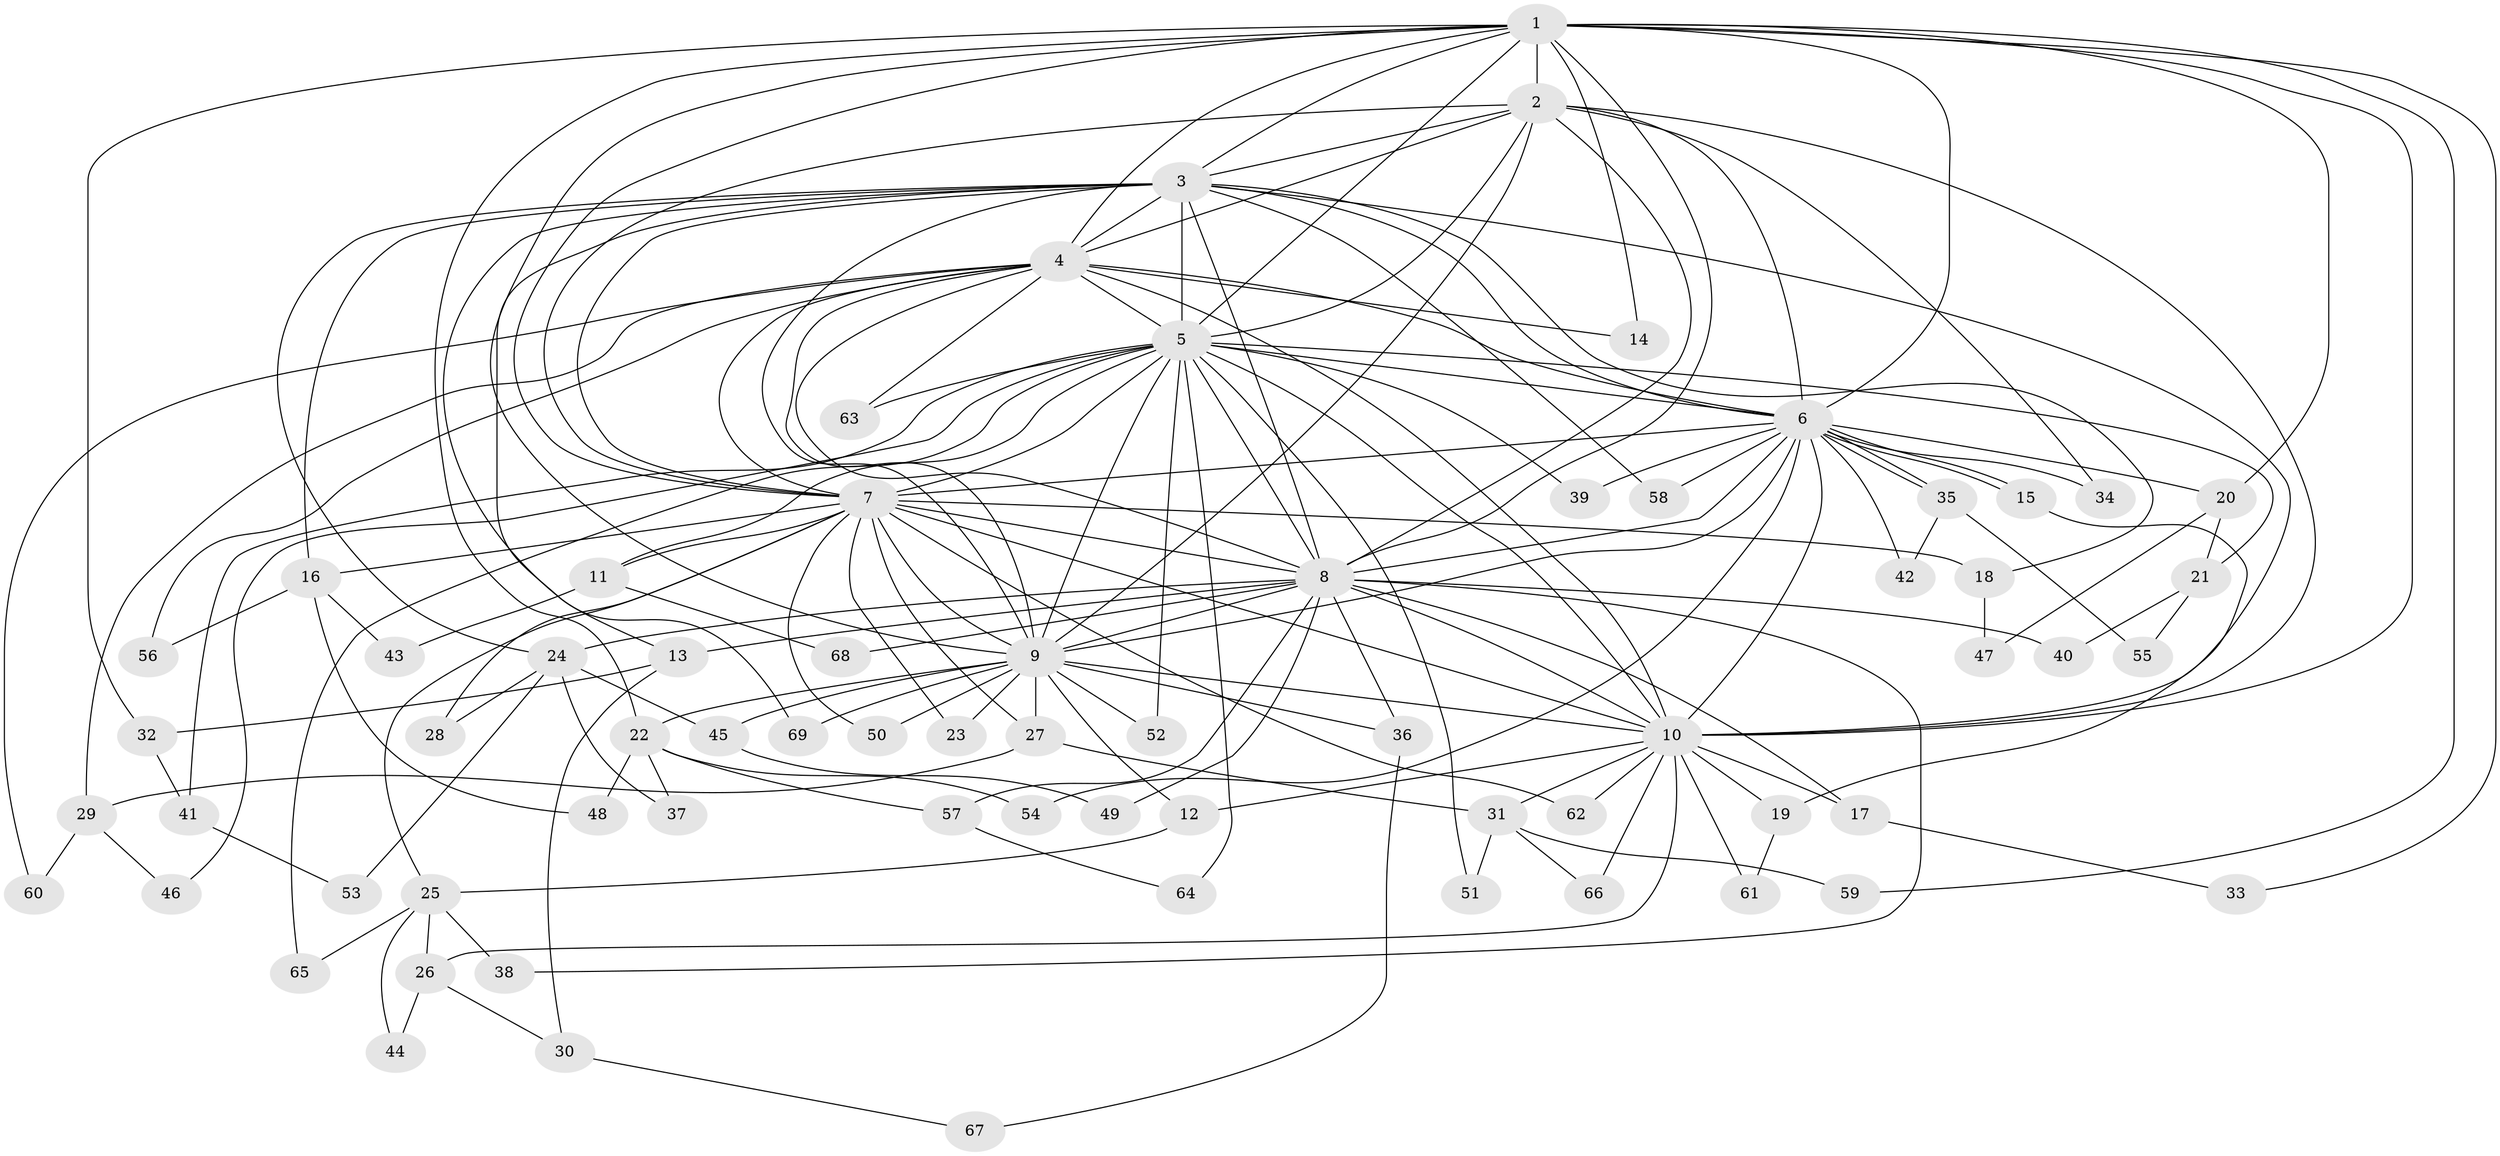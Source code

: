 // coarse degree distribution, {19: 0.021739130434782608, 7: 0.021739130434782608, 13: 0.043478260869565216, 11: 0.021739130434782608, 17: 0.021739130434782608, 23: 0.021739130434782608, 15: 0.021739130434782608, 4: 0.10869565217391304, 3: 0.15217391304347827, 5: 0.06521739130434782, 2: 0.43478260869565216, 6: 0.06521739130434782}
// Generated by graph-tools (version 1.1) at 2025/41/03/06/25 10:41:33]
// undirected, 69 vertices, 163 edges
graph export_dot {
graph [start="1"]
  node [color=gray90,style=filled];
  1;
  2;
  3;
  4;
  5;
  6;
  7;
  8;
  9;
  10;
  11;
  12;
  13;
  14;
  15;
  16;
  17;
  18;
  19;
  20;
  21;
  22;
  23;
  24;
  25;
  26;
  27;
  28;
  29;
  30;
  31;
  32;
  33;
  34;
  35;
  36;
  37;
  38;
  39;
  40;
  41;
  42;
  43;
  44;
  45;
  46;
  47;
  48;
  49;
  50;
  51;
  52;
  53;
  54;
  55;
  56;
  57;
  58;
  59;
  60;
  61;
  62;
  63;
  64;
  65;
  66;
  67;
  68;
  69;
  1 -- 2;
  1 -- 3;
  1 -- 4;
  1 -- 5;
  1 -- 6;
  1 -- 7;
  1 -- 8;
  1 -- 9;
  1 -- 10;
  1 -- 14;
  1 -- 20;
  1 -- 22;
  1 -- 32;
  1 -- 33;
  1 -- 59;
  2 -- 3;
  2 -- 4;
  2 -- 5;
  2 -- 6;
  2 -- 7;
  2 -- 8;
  2 -- 9;
  2 -- 10;
  2 -- 34;
  3 -- 4;
  3 -- 5;
  3 -- 6;
  3 -- 7;
  3 -- 8;
  3 -- 9;
  3 -- 10;
  3 -- 13;
  3 -- 16;
  3 -- 18;
  3 -- 24;
  3 -- 58;
  3 -- 69;
  4 -- 5;
  4 -- 6;
  4 -- 7;
  4 -- 8;
  4 -- 9;
  4 -- 10;
  4 -- 14;
  4 -- 29;
  4 -- 56;
  4 -- 60;
  4 -- 63;
  5 -- 6;
  5 -- 7;
  5 -- 8;
  5 -- 9;
  5 -- 10;
  5 -- 11;
  5 -- 21;
  5 -- 39;
  5 -- 41;
  5 -- 46;
  5 -- 51;
  5 -- 52;
  5 -- 63;
  5 -- 64;
  5 -- 65;
  6 -- 7;
  6 -- 8;
  6 -- 9;
  6 -- 10;
  6 -- 15;
  6 -- 15;
  6 -- 20;
  6 -- 34;
  6 -- 35;
  6 -- 35;
  6 -- 39;
  6 -- 42;
  6 -- 54;
  6 -- 58;
  7 -- 8;
  7 -- 9;
  7 -- 10;
  7 -- 11;
  7 -- 16;
  7 -- 18;
  7 -- 23;
  7 -- 25;
  7 -- 27;
  7 -- 28;
  7 -- 50;
  7 -- 62;
  8 -- 9;
  8 -- 10;
  8 -- 13;
  8 -- 17;
  8 -- 24;
  8 -- 36;
  8 -- 38;
  8 -- 40;
  8 -- 49;
  8 -- 57;
  8 -- 68;
  9 -- 10;
  9 -- 12;
  9 -- 22;
  9 -- 23;
  9 -- 27;
  9 -- 36;
  9 -- 45;
  9 -- 50;
  9 -- 52;
  9 -- 69;
  10 -- 12;
  10 -- 17;
  10 -- 19;
  10 -- 26;
  10 -- 31;
  10 -- 61;
  10 -- 62;
  10 -- 66;
  11 -- 43;
  11 -- 68;
  12 -- 25;
  13 -- 30;
  13 -- 32;
  15 -- 19;
  16 -- 43;
  16 -- 48;
  16 -- 56;
  17 -- 33;
  18 -- 47;
  19 -- 61;
  20 -- 21;
  20 -- 47;
  21 -- 40;
  21 -- 55;
  22 -- 37;
  22 -- 48;
  22 -- 54;
  22 -- 57;
  24 -- 28;
  24 -- 37;
  24 -- 45;
  24 -- 53;
  25 -- 26;
  25 -- 38;
  25 -- 44;
  25 -- 65;
  26 -- 30;
  26 -- 44;
  27 -- 29;
  27 -- 31;
  29 -- 46;
  29 -- 60;
  30 -- 67;
  31 -- 51;
  31 -- 59;
  31 -- 66;
  32 -- 41;
  35 -- 42;
  35 -- 55;
  36 -- 67;
  41 -- 53;
  45 -- 49;
  57 -- 64;
}
